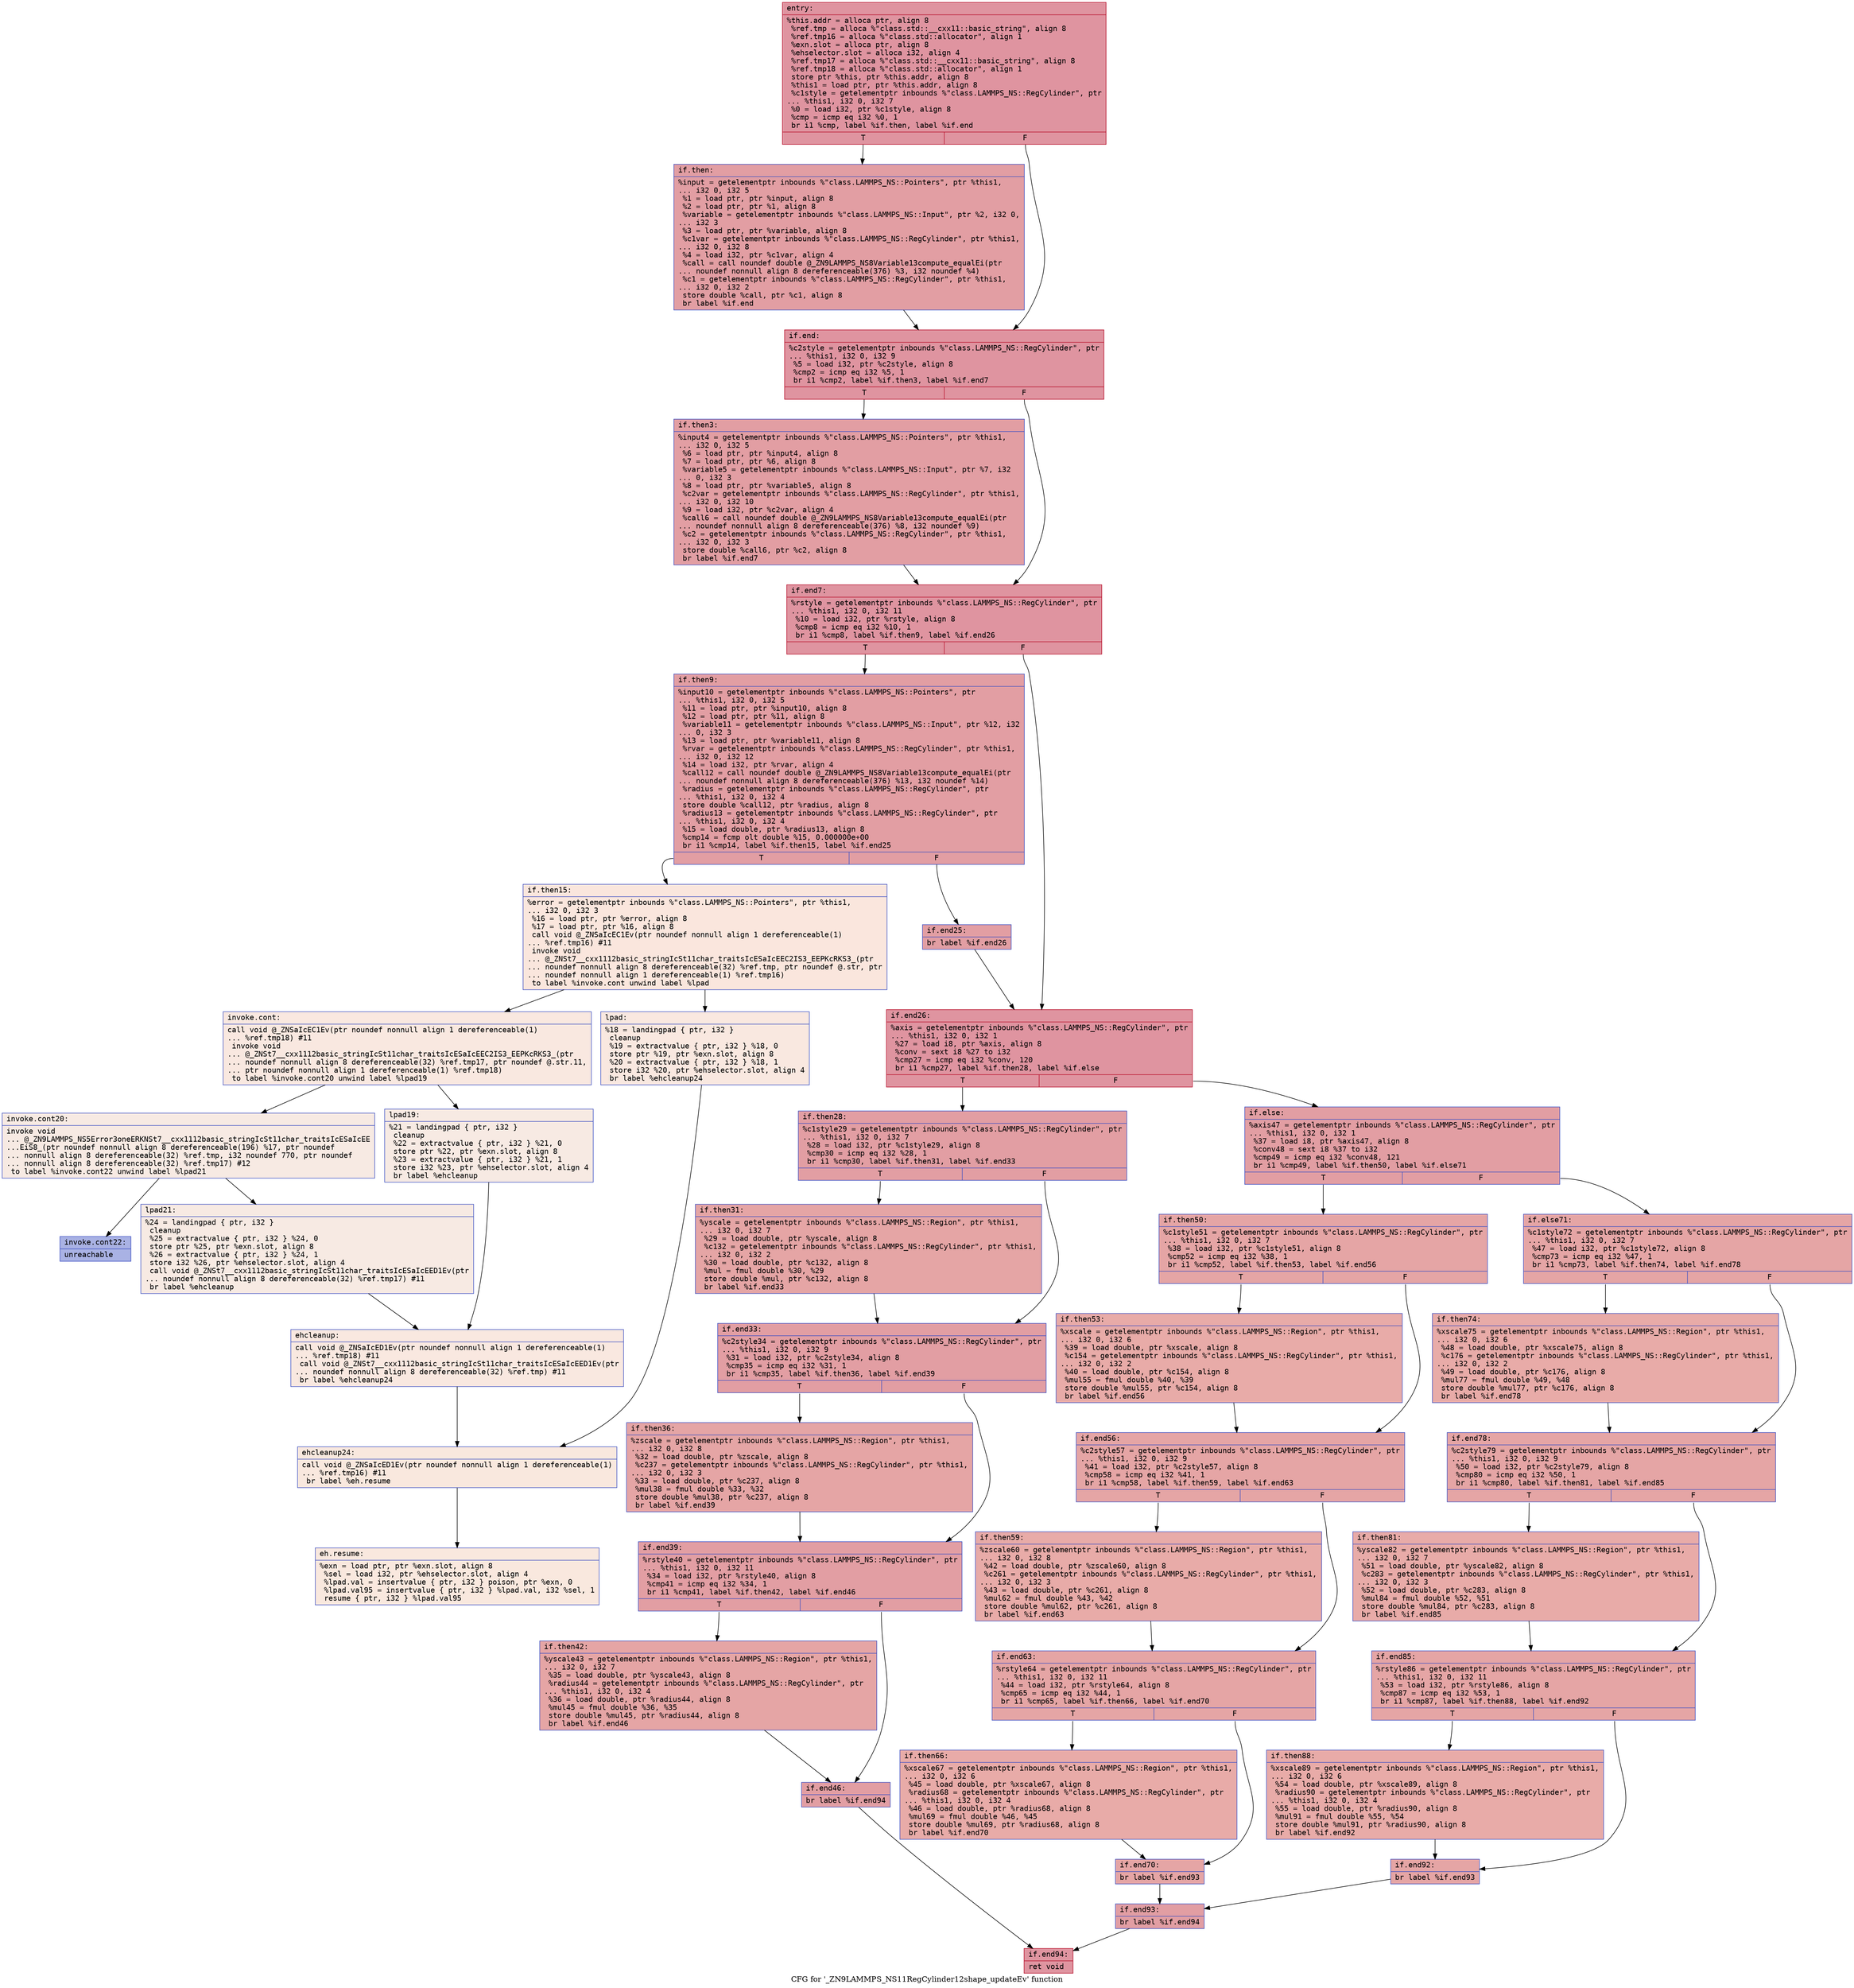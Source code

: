 digraph "CFG for '_ZN9LAMMPS_NS11RegCylinder12shape_updateEv' function" {
	label="CFG for '_ZN9LAMMPS_NS11RegCylinder12shape_updateEv' function";

	Node0x563dc7117670 [shape=record,color="#b70d28ff", style=filled, fillcolor="#b70d2870" fontname="Courier",label="{entry:\l|  %this.addr = alloca ptr, align 8\l  %ref.tmp = alloca %\"class.std::__cxx11::basic_string\", align 8\l  %ref.tmp16 = alloca %\"class.std::allocator\", align 1\l  %exn.slot = alloca ptr, align 8\l  %ehselector.slot = alloca i32, align 4\l  %ref.tmp17 = alloca %\"class.std::__cxx11::basic_string\", align 8\l  %ref.tmp18 = alloca %\"class.std::allocator\", align 1\l  store ptr %this, ptr %this.addr, align 8\l  %this1 = load ptr, ptr %this.addr, align 8\l  %c1style = getelementptr inbounds %\"class.LAMMPS_NS::RegCylinder\", ptr\l... %this1, i32 0, i32 7\l  %0 = load i32, ptr %c1style, align 8\l  %cmp = icmp eq i32 %0, 1\l  br i1 %cmp, label %if.then, label %if.end\l|{<s0>T|<s1>F}}"];
	Node0x563dc7117670:s0 -> Node0x563dc7117da0[tooltip="entry -> if.then\nProbability 50.00%" ];
	Node0x563dc7117670:s1 -> Node0x563dc7117fb0[tooltip="entry -> if.end\nProbability 50.00%" ];
	Node0x563dc7117da0 [shape=record,color="#3d50c3ff", style=filled, fillcolor="#be242e70" fontname="Courier",label="{if.then:\l|  %input = getelementptr inbounds %\"class.LAMMPS_NS::Pointers\", ptr %this1,\l... i32 0, i32 5\l  %1 = load ptr, ptr %input, align 8\l  %2 = load ptr, ptr %1, align 8\l  %variable = getelementptr inbounds %\"class.LAMMPS_NS::Input\", ptr %2, i32 0,\l... i32 3\l  %3 = load ptr, ptr %variable, align 8\l  %c1var = getelementptr inbounds %\"class.LAMMPS_NS::RegCylinder\", ptr %this1,\l... i32 0, i32 8\l  %4 = load i32, ptr %c1var, align 4\l  %call = call noundef double @_ZN9LAMMPS_NS8Variable13compute_equalEi(ptr\l... noundef nonnull align 8 dereferenceable(376) %3, i32 noundef %4)\l  %c1 = getelementptr inbounds %\"class.LAMMPS_NS::RegCylinder\", ptr %this1,\l... i32 0, i32 2\l  store double %call, ptr %c1, align 8\l  br label %if.end\l}"];
	Node0x563dc7117da0 -> Node0x563dc7117fb0[tooltip="if.then -> if.end\nProbability 100.00%" ];
	Node0x563dc7117fb0 [shape=record,color="#b70d28ff", style=filled, fillcolor="#b70d2870" fontname="Courier",label="{if.end:\l|  %c2style = getelementptr inbounds %\"class.LAMMPS_NS::RegCylinder\", ptr\l... %this1, i32 0, i32 9\l  %5 = load i32, ptr %c2style, align 8\l  %cmp2 = icmp eq i32 %5, 1\l  br i1 %cmp2, label %if.then3, label %if.end7\l|{<s0>T|<s1>F}}"];
	Node0x563dc7117fb0:s0 -> Node0x563dc7118df0[tooltip="if.end -> if.then3\nProbability 50.00%" ];
	Node0x563dc7117fb0:s1 -> Node0x563dc7118e40[tooltip="if.end -> if.end7\nProbability 50.00%" ];
	Node0x563dc7118df0 [shape=record,color="#3d50c3ff", style=filled, fillcolor="#be242e70" fontname="Courier",label="{if.then3:\l|  %input4 = getelementptr inbounds %\"class.LAMMPS_NS::Pointers\", ptr %this1,\l... i32 0, i32 5\l  %6 = load ptr, ptr %input4, align 8\l  %7 = load ptr, ptr %6, align 8\l  %variable5 = getelementptr inbounds %\"class.LAMMPS_NS::Input\", ptr %7, i32\l... 0, i32 3\l  %8 = load ptr, ptr %variable5, align 8\l  %c2var = getelementptr inbounds %\"class.LAMMPS_NS::RegCylinder\", ptr %this1,\l... i32 0, i32 10\l  %9 = load i32, ptr %c2var, align 4\l  %call6 = call noundef double @_ZN9LAMMPS_NS8Variable13compute_equalEi(ptr\l... noundef nonnull align 8 dereferenceable(376) %8, i32 noundef %9)\l  %c2 = getelementptr inbounds %\"class.LAMMPS_NS::RegCylinder\", ptr %this1,\l... i32 0, i32 3\l  store double %call6, ptr %c2, align 8\l  br label %if.end7\l}"];
	Node0x563dc7118df0 -> Node0x563dc7118e40[tooltip="if.then3 -> if.end7\nProbability 100.00%" ];
	Node0x563dc7118e40 [shape=record,color="#b70d28ff", style=filled, fillcolor="#b70d2870" fontname="Courier",label="{if.end7:\l|  %rstyle = getelementptr inbounds %\"class.LAMMPS_NS::RegCylinder\", ptr\l... %this1, i32 0, i32 11\l  %10 = load i32, ptr %rstyle, align 8\l  %cmp8 = icmp eq i32 %10, 1\l  br i1 %cmp8, label %if.then9, label %if.end26\l|{<s0>T|<s1>F}}"];
	Node0x563dc7118e40:s0 -> Node0x563dc7119b00[tooltip="if.end7 -> if.then9\nProbability 50.00%" ];
	Node0x563dc7118e40:s1 -> Node0x563dc7119b80[tooltip="if.end7 -> if.end26\nProbability 50.00%" ];
	Node0x563dc7119b00 [shape=record,color="#3d50c3ff", style=filled, fillcolor="#be242e70" fontname="Courier",label="{if.then9:\l|  %input10 = getelementptr inbounds %\"class.LAMMPS_NS::Pointers\", ptr\l... %this1, i32 0, i32 5\l  %11 = load ptr, ptr %input10, align 8\l  %12 = load ptr, ptr %11, align 8\l  %variable11 = getelementptr inbounds %\"class.LAMMPS_NS::Input\", ptr %12, i32\l... 0, i32 3\l  %13 = load ptr, ptr %variable11, align 8\l  %rvar = getelementptr inbounds %\"class.LAMMPS_NS::RegCylinder\", ptr %this1,\l... i32 0, i32 12\l  %14 = load i32, ptr %rvar, align 4\l  %call12 = call noundef double @_ZN9LAMMPS_NS8Variable13compute_equalEi(ptr\l... noundef nonnull align 8 dereferenceable(376) %13, i32 noundef %14)\l  %radius = getelementptr inbounds %\"class.LAMMPS_NS::RegCylinder\", ptr\l... %this1, i32 0, i32 4\l  store double %call12, ptr %radius, align 8\l  %radius13 = getelementptr inbounds %\"class.LAMMPS_NS::RegCylinder\", ptr\l... %this1, i32 0, i32 4\l  %15 = load double, ptr %radius13, align 8\l  %cmp14 = fcmp olt double %15, 0.000000e+00\l  br i1 %cmp14, label %if.then15, label %if.end25\l|{<s0>T|<s1>F}}"];
	Node0x563dc7119b00:s0 -> Node0x563dc711a630[tooltip="if.then9 -> if.then15\nProbability 0.00%" ];
	Node0x563dc7119b00:s1 -> Node0x563dc711a6b0[tooltip="if.then9 -> if.end25\nProbability 100.00%" ];
	Node0x563dc711a630 [shape=record,color="#3d50c3ff", style=filled, fillcolor="#f3c7b170" fontname="Courier",label="{if.then15:\l|  %error = getelementptr inbounds %\"class.LAMMPS_NS::Pointers\", ptr %this1,\l... i32 0, i32 3\l  %16 = load ptr, ptr %error, align 8\l  %17 = load ptr, ptr %16, align 8\l  call void @_ZNSaIcEC1Ev(ptr noundef nonnull align 1 dereferenceable(1)\l... %ref.tmp16) #11\l  invoke void\l... @_ZNSt7__cxx1112basic_stringIcSt11char_traitsIcESaIcEEC2IS3_EEPKcRKS3_(ptr\l... noundef nonnull align 8 dereferenceable(32) %ref.tmp, ptr noundef @.str, ptr\l... noundef nonnull align 1 dereferenceable(1) %ref.tmp16)\l          to label %invoke.cont unwind label %lpad\l}"];
	Node0x563dc711a630 -> Node0x563dc711ab40[tooltip="if.then15 -> invoke.cont\nProbability 50.00%" ];
	Node0x563dc711a630 -> Node0x563dc711abc0[tooltip="if.then15 -> lpad\nProbability 50.00%" ];
	Node0x563dc711ab40 [shape=record,color="#3d50c3ff", style=filled, fillcolor="#f1ccb870" fontname="Courier",label="{invoke.cont:\l|  call void @_ZNSaIcEC1Ev(ptr noundef nonnull align 1 dereferenceable(1)\l... %ref.tmp18) #11\l  invoke void\l... @_ZNSt7__cxx1112basic_stringIcSt11char_traitsIcESaIcEEC2IS3_EEPKcRKS3_(ptr\l... noundef nonnull align 8 dereferenceable(32) %ref.tmp17, ptr noundef @.str.11,\l... ptr noundef nonnull align 1 dereferenceable(1) %ref.tmp18)\l          to label %invoke.cont20 unwind label %lpad19\l}"];
	Node0x563dc711ab40 -> Node0x563dc711aee0[tooltip="invoke.cont -> invoke.cont20\nProbability 50.00%" ];
	Node0x563dc711ab40 -> Node0x563dc711af30[tooltip="invoke.cont -> lpad19\nProbability 50.00%" ];
	Node0x563dc711aee0 [shape=record,color="#3d50c3ff", style=filled, fillcolor="#eed0c070" fontname="Courier",label="{invoke.cont20:\l|  invoke void\l... @_ZN9LAMMPS_NS5Error3oneERKNSt7__cxx1112basic_stringIcSt11char_traitsIcESaIcEE\l...EiS8_(ptr noundef nonnull align 8 dereferenceable(196) %17, ptr noundef\l... nonnull align 8 dereferenceable(32) %ref.tmp, i32 noundef 770, ptr noundef\l... nonnull align 8 dereferenceable(32) %ref.tmp17) #12\l          to label %invoke.cont22 unwind label %lpad21\l}"];
	Node0x563dc711aee0 -> Node0x563dc711ae90[tooltip="invoke.cont20 -> invoke.cont22\nProbability 0.00%" ];
	Node0x563dc711aee0 -> Node0x563dc711b1f0[tooltip="invoke.cont20 -> lpad21\nProbability 100.00%" ];
	Node0x563dc711ae90 [shape=record,color="#3d50c3ff", style=filled, fillcolor="#3d50c370" fontname="Courier",label="{invoke.cont22:\l|  unreachable\l}"];
	Node0x563dc711abc0 [shape=record,color="#3d50c3ff", style=filled, fillcolor="#f1ccb870" fontname="Courier",label="{lpad:\l|  %18 = landingpad \{ ptr, i32 \}\l          cleanup\l  %19 = extractvalue \{ ptr, i32 \} %18, 0\l  store ptr %19, ptr %exn.slot, align 8\l  %20 = extractvalue \{ ptr, i32 \} %18, 1\l  store i32 %20, ptr %ehselector.slot, align 4\l  br label %ehcleanup24\l}"];
	Node0x563dc711abc0 -> Node0x563dc711b890[tooltip="lpad -> ehcleanup24\nProbability 100.00%" ];
	Node0x563dc711af30 [shape=record,color="#3d50c3ff", style=filled, fillcolor="#eed0c070" fontname="Courier",label="{lpad19:\l|  %21 = landingpad \{ ptr, i32 \}\l          cleanup\l  %22 = extractvalue \{ ptr, i32 \} %21, 0\l  store ptr %22, ptr %exn.slot, align 8\l  %23 = extractvalue \{ ptr, i32 \} %21, 1\l  store i32 %23, ptr %ehselector.slot, align 4\l  br label %ehcleanup\l}"];
	Node0x563dc711af30 -> Node0x563dc711c200[tooltip="lpad19 -> ehcleanup\nProbability 100.00%" ];
	Node0x563dc711b1f0 [shape=record,color="#3d50c3ff", style=filled, fillcolor="#eed0c070" fontname="Courier",label="{lpad21:\l|  %24 = landingpad \{ ptr, i32 \}\l          cleanup\l  %25 = extractvalue \{ ptr, i32 \} %24, 0\l  store ptr %25, ptr %exn.slot, align 8\l  %26 = extractvalue \{ ptr, i32 \} %24, 1\l  store i32 %26, ptr %ehselector.slot, align 4\l  call void @_ZNSt7__cxx1112basic_stringIcSt11char_traitsIcESaIcEED1Ev(ptr\l... noundef nonnull align 8 dereferenceable(32) %ref.tmp17) #11\l  br label %ehcleanup\l}"];
	Node0x563dc711b1f0 -> Node0x563dc711c200[tooltip="lpad21 -> ehcleanup\nProbability 100.00%" ];
	Node0x563dc711c200 [shape=record,color="#3d50c3ff", style=filled, fillcolor="#f1ccb870" fontname="Courier",label="{ehcleanup:\l|  call void @_ZNSaIcED1Ev(ptr noundef nonnull align 1 dereferenceable(1)\l... %ref.tmp18) #11\l  call void @_ZNSt7__cxx1112basic_stringIcSt11char_traitsIcESaIcEED1Ev(ptr\l... noundef nonnull align 8 dereferenceable(32) %ref.tmp) #11\l  br label %ehcleanup24\l}"];
	Node0x563dc711c200 -> Node0x563dc711b890[tooltip="ehcleanup -> ehcleanup24\nProbability 100.00%" ];
	Node0x563dc711b890 [shape=record,color="#3d50c3ff", style=filled, fillcolor="#f2cab570" fontname="Courier",label="{ehcleanup24:\l|  call void @_ZNSaIcED1Ev(ptr noundef nonnull align 1 dereferenceable(1)\l... %ref.tmp16) #11\l  br label %eh.resume\l}"];
	Node0x563dc711b890 -> Node0x563dc711cab0[tooltip="ehcleanup24 -> eh.resume\nProbability 100.00%" ];
	Node0x563dc711a6b0 [shape=record,color="#3d50c3ff", style=filled, fillcolor="#be242e70" fontname="Courier",label="{if.end25:\l|  br label %if.end26\l}"];
	Node0x563dc711a6b0 -> Node0x563dc7119b80[tooltip="if.end25 -> if.end26\nProbability 100.00%" ];
	Node0x563dc7119b80 [shape=record,color="#b70d28ff", style=filled, fillcolor="#b70d2870" fontname="Courier",label="{if.end26:\l|  %axis = getelementptr inbounds %\"class.LAMMPS_NS::RegCylinder\", ptr\l... %this1, i32 0, i32 1\l  %27 = load i8, ptr %axis, align 8\l  %conv = sext i8 %27 to i32\l  %cmp27 = icmp eq i32 %conv, 120\l  br i1 %cmp27, label %if.then28, label %if.else\l|{<s0>T|<s1>F}}"];
	Node0x563dc7119b80:s0 -> Node0x563dc711ce60[tooltip="if.end26 -> if.then28\nProbability 50.00%" ];
	Node0x563dc7119b80:s1 -> Node0x563dc711cee0[tooltip="if.end26 -> if.else\nProbability 50.00%" ];
	Node0x563dc711ce60 [shape=record,color="#3d50c3ff", style=filled, fillcolor="#be242e70" fontname="Courier",label="{if.then28:\l|  %c1style29 = getelementptr inbounds %\"class.LAMMPS_NS::RegCylinder\", ptr\l... %this1, i32 0, i32 7\l  %28 = load i32, ptr %c1style29, align 8\l  %cmp30 = icmp eq i32 %28, 1\l  br i1 %cmp30, label %if.then31, label %if.end33\l|{<s0>T|<s1>F}}"];
	Node0x563dc711ce60:s0 -> Node0x563dc711d220[tooltip="if.then28 -> if.then31\nProbability 50.00%" ];
	Node0x563dc711ce60:s1 -> Node0x563dc711d2a0[tooltip="if.then28 -> if.end33\nProbability 50.00%" ];
	Node0x563dc711d220 [shape=record,color="#3d50c3ff", style=filled, fillcolor="#c5333470" fontname="Courier",label="{if.then31:\l|  %yscale = getelementptr inbounds %\"class.LAMMPS_NS::Region\", ptr %this1,\l... i32 0, i32 7\l  %29 = load double, ptr %yscale, align 8\l  %c132 = getelementptr inbounds %\"class.LAMMPS_NS::RegCylinder\", ptr %this1,\l... i32 0, i32 2\l  %30 = load double, ptr %c132, align 8\l  %mul = fmul double %30, %29\l  store double %mul, ptr %c132, align 8\l  br label %if.end33\l}"];
	Node0x563dc711d220 -> Node0x563dc711d2a0[tooltip="if.then31 -> if.end33\nProbability 100.00%" ];
	Node0x563dc711d2a0 [shape=record,color="#3d50c3ff", style=filled, fillcolor="#be242e70" fontname="Courier",label="{if.end33:\l|  %c2style34 = getelementptr inbounds %\"class.LAMMPS_NS::RegCylinder\", ptr\l... %this1, i32 0, i32 9\l  %31 = load i32, ptr %c2style34, align 8\l  %cmp35 = icmp eq i32 %31, 1\l  br i1 %cmp35, label %if.then36, label %if.end39\l|{<s0>T|<s1>F}}"];
	Node0x563dc711d2a0:s0 -> Node0x563dc711da70[tooltip="if.end33 -> if.then36\nProbability 50.00%" ];
	Node0x563dc711d2a0:s1 -> Node0x563dc711daf0[tooltip="if.end33 -> if.end39\nProbability 50.00%" ];
	Node0x563dc711da70 [shape=record,color="#3d50c3ff", style=filled, fillcolor="#c5333470" fontname="Courier",label="{if.then36:\l|  %zscale = getelementptr inbounds %\"class.LAMMPS_NS::Region\", ptr %this1,\l... i32 0, i32 8\l  %32 = load double, ptr %zscale, align 8\l  %c237 = getelementptr inbounds %\"class.LAMMPS_NS::RegCylinder\", ptr %this1,\l... i32 0, i32 3\l  %33 = load double, ptr %c237, align 8\l  %mul38 = fmul double %33, %32\l  store double %mul38, ptr %c237, align 8\l  br label %if.end39\l}"];
	Node0x563dc711da70 -> Node0x563dc711daf0[tooltip="if.then36 -> if.end39\nProbability 100.00%" ];
	Node0x563dc711daf0 [shape=record,color="#3d50c3ff", style=filled, fillcolor="#be242e70" fontname="Courier",label="{if.end39:\l|  %rstyle40 = getelementptr inbounds %\"class.LAMMPS_NS::RegCylinder\", ptr\l... %this1, i32 0, i32 11\l  %34 = load i32, ptr %rstyle40, align 8\l  %cmp41 = icmp eq i32 %34, 1\l  br i1 %cmp41, label %if.then42, label %if.end46\l|{<s0>T|<s1>F}}"];
	Node0x563dc711daf0:s0 -> Node0x563dc711e2c0[tooltip="if.end39 -> if.then42\nProbability 50.00%" ];
	Node0x563dc711daf0:s1 -> Node0x563dc711e340[tooltip="if.end39 -> if.end46\nProbability 50.00%" ];
	Node0x563dc711e2c0 [shape=record,color="#3d50c3ff", style=filled, fillcolor="#c5333470" fontname="Courier",label="{if.then42:\l|  %yscale43 = getelementptr inbounds %\"class.LAMMPS_NS::Region\", ptr %this1,\l... i32 0, i32 7\l  %35 = load double, ptr %yscale43, align 8\l  %radius44 = getelementptr inbounds %\"class.LAMMPS_NS::RegCylinder\", ptr\l... %this1, i32 0, i32 4\l  %36 = load double, ptr %radius44, align 8\l  %mul45 = fmul double %36, %35\l  store double %mul45, ptr %radius44, align 8\l  br label %if.end46\l}"];
	Node0x563dc711e2c0 -> Node0x563dc711e340[tooltip="if.then42 -> if.end46\nProbability 100.00%" ];
	Node0x563dc711e340 [shape=record,color="#3d50c3ff", style=filled, fillcolor="#be242e70" fontname="Courier",label="{if.end46:\l|  br label %if.end94\l}"];
	Node0x563dc711e340 -> Node0x563dc711e910[tooltip="if.end46 -> if.end94\nProbability 100.00%" ];
	Node0x563dc711cee0 [shape=record,color="#3d50c3ff", style=filled, fillcolor="#be242e70" fontname="Courier",label="{if.else:\l|  %axis47 = getelementptr inbounds %\"class.LAMMPS_NS::RegCylinder\", ptr\l... %this1, i32 0, i32 1\l  %37 = load i8, ptr %axis47, align 8\l  %conv48 = sext i8 %37 to i32\l  %cmp49 = icmp eq i32 %conv48, 121\l  br i1 %cmp49, label %if.then50, label %if.else71\l|{<s0>T|<s1>F}}"];
	Node0x563dc711cee0:s0 -> Node0x563dc711eca0[tooltip="if.else -> if.then50\nProbability 50.00%" ];
	Node0x563dc711cee0:s1 -> Node0x563dc711ed20[tooltip="if.else -> if.else71\nProbability 50.00%" ];
	Node0x563dc711eca0 [shape=record,color="#3d50c3ff", style=filled, fillcolor="#c5333470" fontname="Courier",label="{if.then50:\l|  %c1style51 = getelementptr inbounds %\"class.LAMMPS_NS::RegCylinder\", ptr\l... %this1, i32 0, i32 7\l  %38 = load i32, ptr %c1style51, align 8\l  %cmp52 = icmp eq i32 %38, 1\l  br i1 %cmp52, label %if.then53, label %if.end56\l|{<s0>T|<s1>F}}"];
	Node0x563dc711eca0:s0 -> Node0x563dc711f070[tooltip="if.then50 -> if.then53\nProbability 50.00%" ];
	Node0x563dc711eca0:s1 -> Node0x563dc711f0f0[tooltip="if.then50 -> if.end56\nProbability 50.00%" ];
	Node0x563dc711f070 [shape=record,color="#3d50c3ff", style=filled, fillcolor="#cc403a70" fontname="Courier",label="{if.then53:\l|  %xscale = getelementptr inbounds %\"class.LAMMPS_NS::Region\", ptr %this1,\l... i32 0, i32 6\l  %39 = load double, ptr %xscale, align 8\l  %c154 = getelementptr inbounds %\"class.LAMMPS_NS::RegCylinder\", ptr %this1,\l... i32 0, i32 2\l  %40 = load double, ptr %c154, align 8\l  %mul55 = fmul double %40, %39\l  store double %mul55, ptr %c154, align 8\l  br label %if.end56\l}"];
	Node0x563dc711f070 -> Node0x563dc711f0f0[tooltip="if.then53 -> if.end56\nProbability 100.00%" ];
	Node0x563dc711f0f0 [shape=record,color="#3d50c3ff", style=filled, fillcolor="#c5333470" fontname="Courier",label="{if.end56:\l|  %c2style57 = getelementptr inbounds %\"class.LAMMPS_NS::RegCylinder\", ptr\l... %this1, i32 0, i32 9\l  %41 = load i32, ptr %c2style57, align 8\l  %cmp58 = icmp eq i32 %41, 1\l  br i1 %cmp58, label %if.then59, label %if.end63\l|{<s0>T|<s1>F}}"];
	Node0x563dc711f0f0:s0 -> Node0x563dc711f920[tooltip="if.end56 -> if.then59\nProbability 50.00%" ];
	Node0x563dc711f0f0:s1 -> Node0x563dc711f9a0[tooltip="if.end56 -> if.end63\nProbability 50.00%" ];
	Node0x563dc711f920 [shape=record,color="#3d50c3ff", style=filled, fillcolor="#cc403a70" fontname="Courier",label="{if.then59:\l|  %zscale60 = getelementptr inbounds %\"class.LAMMPS_NS::Region\", ptr %this1,\l... i32 0, i32 8\l  %42 = load double, ptr %zscale60, align 8\l  %c261 = getelementptr inbounds %\"class.LAMMPS_NS::RegCylinder\", ptr %this1,\l... i32 0, i32 3\l  %43 = load double, ptr %c261, align 8\l  %mul62 = fmul double %43, %42\l  store double %mul62, ptr %c261, align 8\l  br label %if.end63\l}"];
	Node0x563dc711f920 -> Node0x563dc711f9a0[tooltip="if.then59 -> if.end63\nProbability 100.00%" ];
	Node0x563dc711f9a0 [shape=record,color="#3d50c3ff", style=filled, fillcolor="#c5333470" fontname="Courier",label="{if.end63:\l|  %rstyle64 = getelementptr inbounds %\"class.LAMMPS_NS::RegCylinder\", ptr\l... %this1, i32 0, i32 11\l  %44 = load i32, ptr %rstyle64, align 8\l  %cmp65 = icmp eq i32 %44, 1\l  br i1 %cmp65, label %if.then66, label %if.end70\l|{<s0>T|<s1>F}}"];
	Node0x563dc711f9a0:s0 -> Node0x563dc711bc10[tooltip="if.end63 -> if.then66\nProbability 50.00%" ];
	Node0x563dc711f9a0:s1 -> Node0x563dc711bc90[tooltip="if.end63 -> if.end70\nProbability 50.00%" ];
	Node0x563dc711bc10 [shape=record,color="#3d50c3ff", style=filled, fillcolor="#cc403a70" fontname="Courier",label="{if.then66:\l|  %xscale67 = getelementptr inbounds %\"class.LAMMPS_NS::Region\", ptr %this1,\l... i32 0, i32 6\l  %45 = load double, ptr %xscale67, align 8\l  %radius68 = getelementptr inbounds %\"class.LAMMPS_NS::RegCylinder\", ptr\l... %this1, i32 0, i32 4\l  %46 = load double, ptr %radius68, align 8\l  %mul69 = fmul double %46, %45\l  store double %mul69, ptr %radius68, align 8\l  br label %if.end70\l}"];
	Node0x563dc711bc10 -> Node0x563dc711bc90[tooltip="if.then66 -> if.end70\nProbability 100.00%" ];
	Node0x563dc711bc90 [shape=record,color="#3d50c3ff", style=filled, fillcolor="#c5333470" fontname="Courier",label="{if.end70:\l|  br label %if.end93\l}"];
	Node0x563dc711bc90 -> Node0x563dc7120dd0[tooltip="if.end70 -> if.end93\nProbability 100.00%" ];
	Node0x563dc711ed20 [shape=record,color="#3d50c3ff", style=filled, fillcolor="#c5333470" fontname="Courier",label="{if.else71:\l|  %c1style72 = getelementptr inbounds %\"class.LAMMPS_NS::RegCylinder\", ptr\l... %this1, i32 0, i32 7\l  %47 = load i32, ptr %c1style72, align 8\l  %cmp73 = icmp eq i32 %47, 1\l  br i1 %cmp73, label %if.then74, label %if.end78\l|{<s0>T|<s1>F}}"];
	Node0x563dc711ed20:s0 -> Node0x563dc71218f0[tooltip="if.else71 -> if.then74\nProbability 50.00%" ];
	Node0x563dc711ed20:s1 -> Node0x563dc7121970[tooltip="if.else71 -> if.end78\nProbability 50.00%" ];
	Node0x563dc71218f0 [shape=record,color="#3d50c3ff", style=filled, fillcolor="#cc403a70" fontname="Courier",label="{if.then74:\l|  %xscale75 = getelementptr inbounds %\"class.LAMMPS_NS::Region\", ptr %this1,\l... i32 0, i32 6\l  %48 = load double, ptr %xscale75, align 8\l  %c176 = getelementptr inbounds %\"class.LAMMPS_NS::RegCylinder\", ptr %this1,\l... i32 0, i32 2\l  %49 = load double, ptr %c176, align 8\l  %mul77 = fmul double %49, %48\l  store double %mul77, ptr %c176, align 8\l  br label %if.end78\l}"];
	Node0x563dc71218f0 -> Node0x563dc7121970[tooltip="if.then74 -> if.end78\nProbability 100.00%" ];
	Node0x563dc7121970 [shape=record,color="#3d50c3ff", style=filled, fillcolor="#c5333470" fontname="Courier",label="{if.end78:\l|  %c2style79 = getelementptr inbounds %\"class.LAMMPS_NS::RegCylinder\", ptr\l... %this1, i32 0, i32 9\l  %50 = load i32, ptr %c2style79, align 8\l  %cmp80 = icmp eq i32 %50, 1\l  br i1 %cmp80, label %if.then81, label %if.end85\l|{<s0>T|<s1>F}}"];
	Node0x563dc7121970:s0 -> Node0x563dc7122150[tooltip="if.end78 -> if.then81\nProbability 50.00%" ];
	Node0x563dc7121970:s1 -> Node0x563dc71221d0[tooltip="if.end78 -> if.end85\nProbability 50.00%" ];
	Node0x563dc7122150 [shape=record,color="#3d50c3ff", style=filled, fillcolor="#cc403a70" fontname="Courier",label="{if.then81:\l|  %yscale82 = getelementptr inbounds %\"class.LAMMPS_NS::Region\", ptr %this1,\l... i32 0, i32 7\l  %51 = load double, ptr %yscale82, align 8\l  %c283 = getelementptr inbounds %\"class.LAMMPS_NS::RegCylinder\", ptr %this1,\l... i32 0, i32 3\l  %52 = load double, ptr %c283, align 8\l  %mul84 = fmul double %52, %51\l  store double %mul84, ptr %c283, align 8\l  br label %if.end85\l}"];
	Node0x563dc7122150 -> Node0x563dc71221d0[tooltip="if.then81 -> if.end85\nProbability 100.00%" ];
	Node0x563dc71221d0 [shape=record,color="#3d50c3ff", style=filled, fillcolor="#c5333470" fontname="Courier",label="{if.end85:\l|  %rstyle86 = getelementptr inbounds %\"class.LAMMPS_NS::RegCylinder\", ptr\l... %this1, i32 0, i32 11\l  %53 = load i32, ptr %rstyle86, align 8\l  %cmp87 = icmp eq i32 %53, 1\l  br i1 %cmp87, label %if.then88, label %if.end92\l|{<s0>T|<s1>F}}"];
	Node0x563dc71221d0:s0 -> Node0x563dc71229b0[tooltip="if.end85 -> if.then88\nProbability 50.00%" ];
	Node0x563dc71221d0:s1 -> Node0x563dc7122a30[tooltip="if.end85 -> if.end92\nProbability 50.00%" ];
	Node0x563dc71229b0 [shape=record,color="#3d50c3ff", style=filled, fillcolor="#cc403a70" fontname="Courier",label="{if.then88:\l|  %xscale89 = getelementptr inbounds %\"class.LAMMPS_NS::Region\", ptr %this1,\l... i32 0, i32 6\l  %54 = load double, ptr %xscale89, align 8\l  %radius90 = getelementptr inbounds %\"class.LAMMPS_NS::RegCylinder\", ptr\l... %this1, i32 0, i32 4\l  %55 = load double, ptr %radius90, align 8\l  %mul91 = fmul double %55, %54\l  store double %mul91, ptr %radius90, align 8\l  br label %if.end92\l}"];
	Node0x563dc71229b0 -> Node0x563dc7122a30[tooltip="if.then88 -> if.end92\nProbability 100.00%" ];
	Node0x563dc7122a30 [shape=record,color="#3d50c3ff", style=filled, fillcolor="#c5333470" fontname="Courier",label="{if.end92:\l|  br label %if.end93\l}"];
	Node0x563dc7122a30 -> Node0x563dc7120dd0[tooltip="if.end92 -> if.end93\nProbability 100.00%" ];
	Node0x563dc7120dd0 [shape=record,color="#3d50c3ff", style=filled, fillcolor="#be242e70" fontname="Courier",label="{if.end93:\l|  br label %if.end94\l}"];
	Node0x563dc7120dd0 -> Node0x563dc711e910[tooltip="if.end93 -> if.end94\nProbability 100.00%" ];
	Node0x563dc711e910 [shape=record,color="#b70d28ff", style=filled, fillcolor="#b70d2870" fontname="Courier",label="{if.end94:\l|  ret void\l}"];
	Node0x563dc711cab0 [shape=record,color="#3d50c3ff", style=filled, fillcolor="#f2cab570" fontname="Courier",label="{eh.resume:\l|  %exn = load ptr, ptr %exn.slot, align 8\l  %sel = load i32, ptr %ehselector.slot, align 4\l  %lpad.val = insertvalue \{ ptr, i32 \} poison, ptr %exn, 0\l  %lpad.val95 = insertvalue \{ ptr, i32 \} %lpad.val, i32 %sel, 1\l  resume \{ ptr, i32 \} %lpad.val95\l}"];
}
